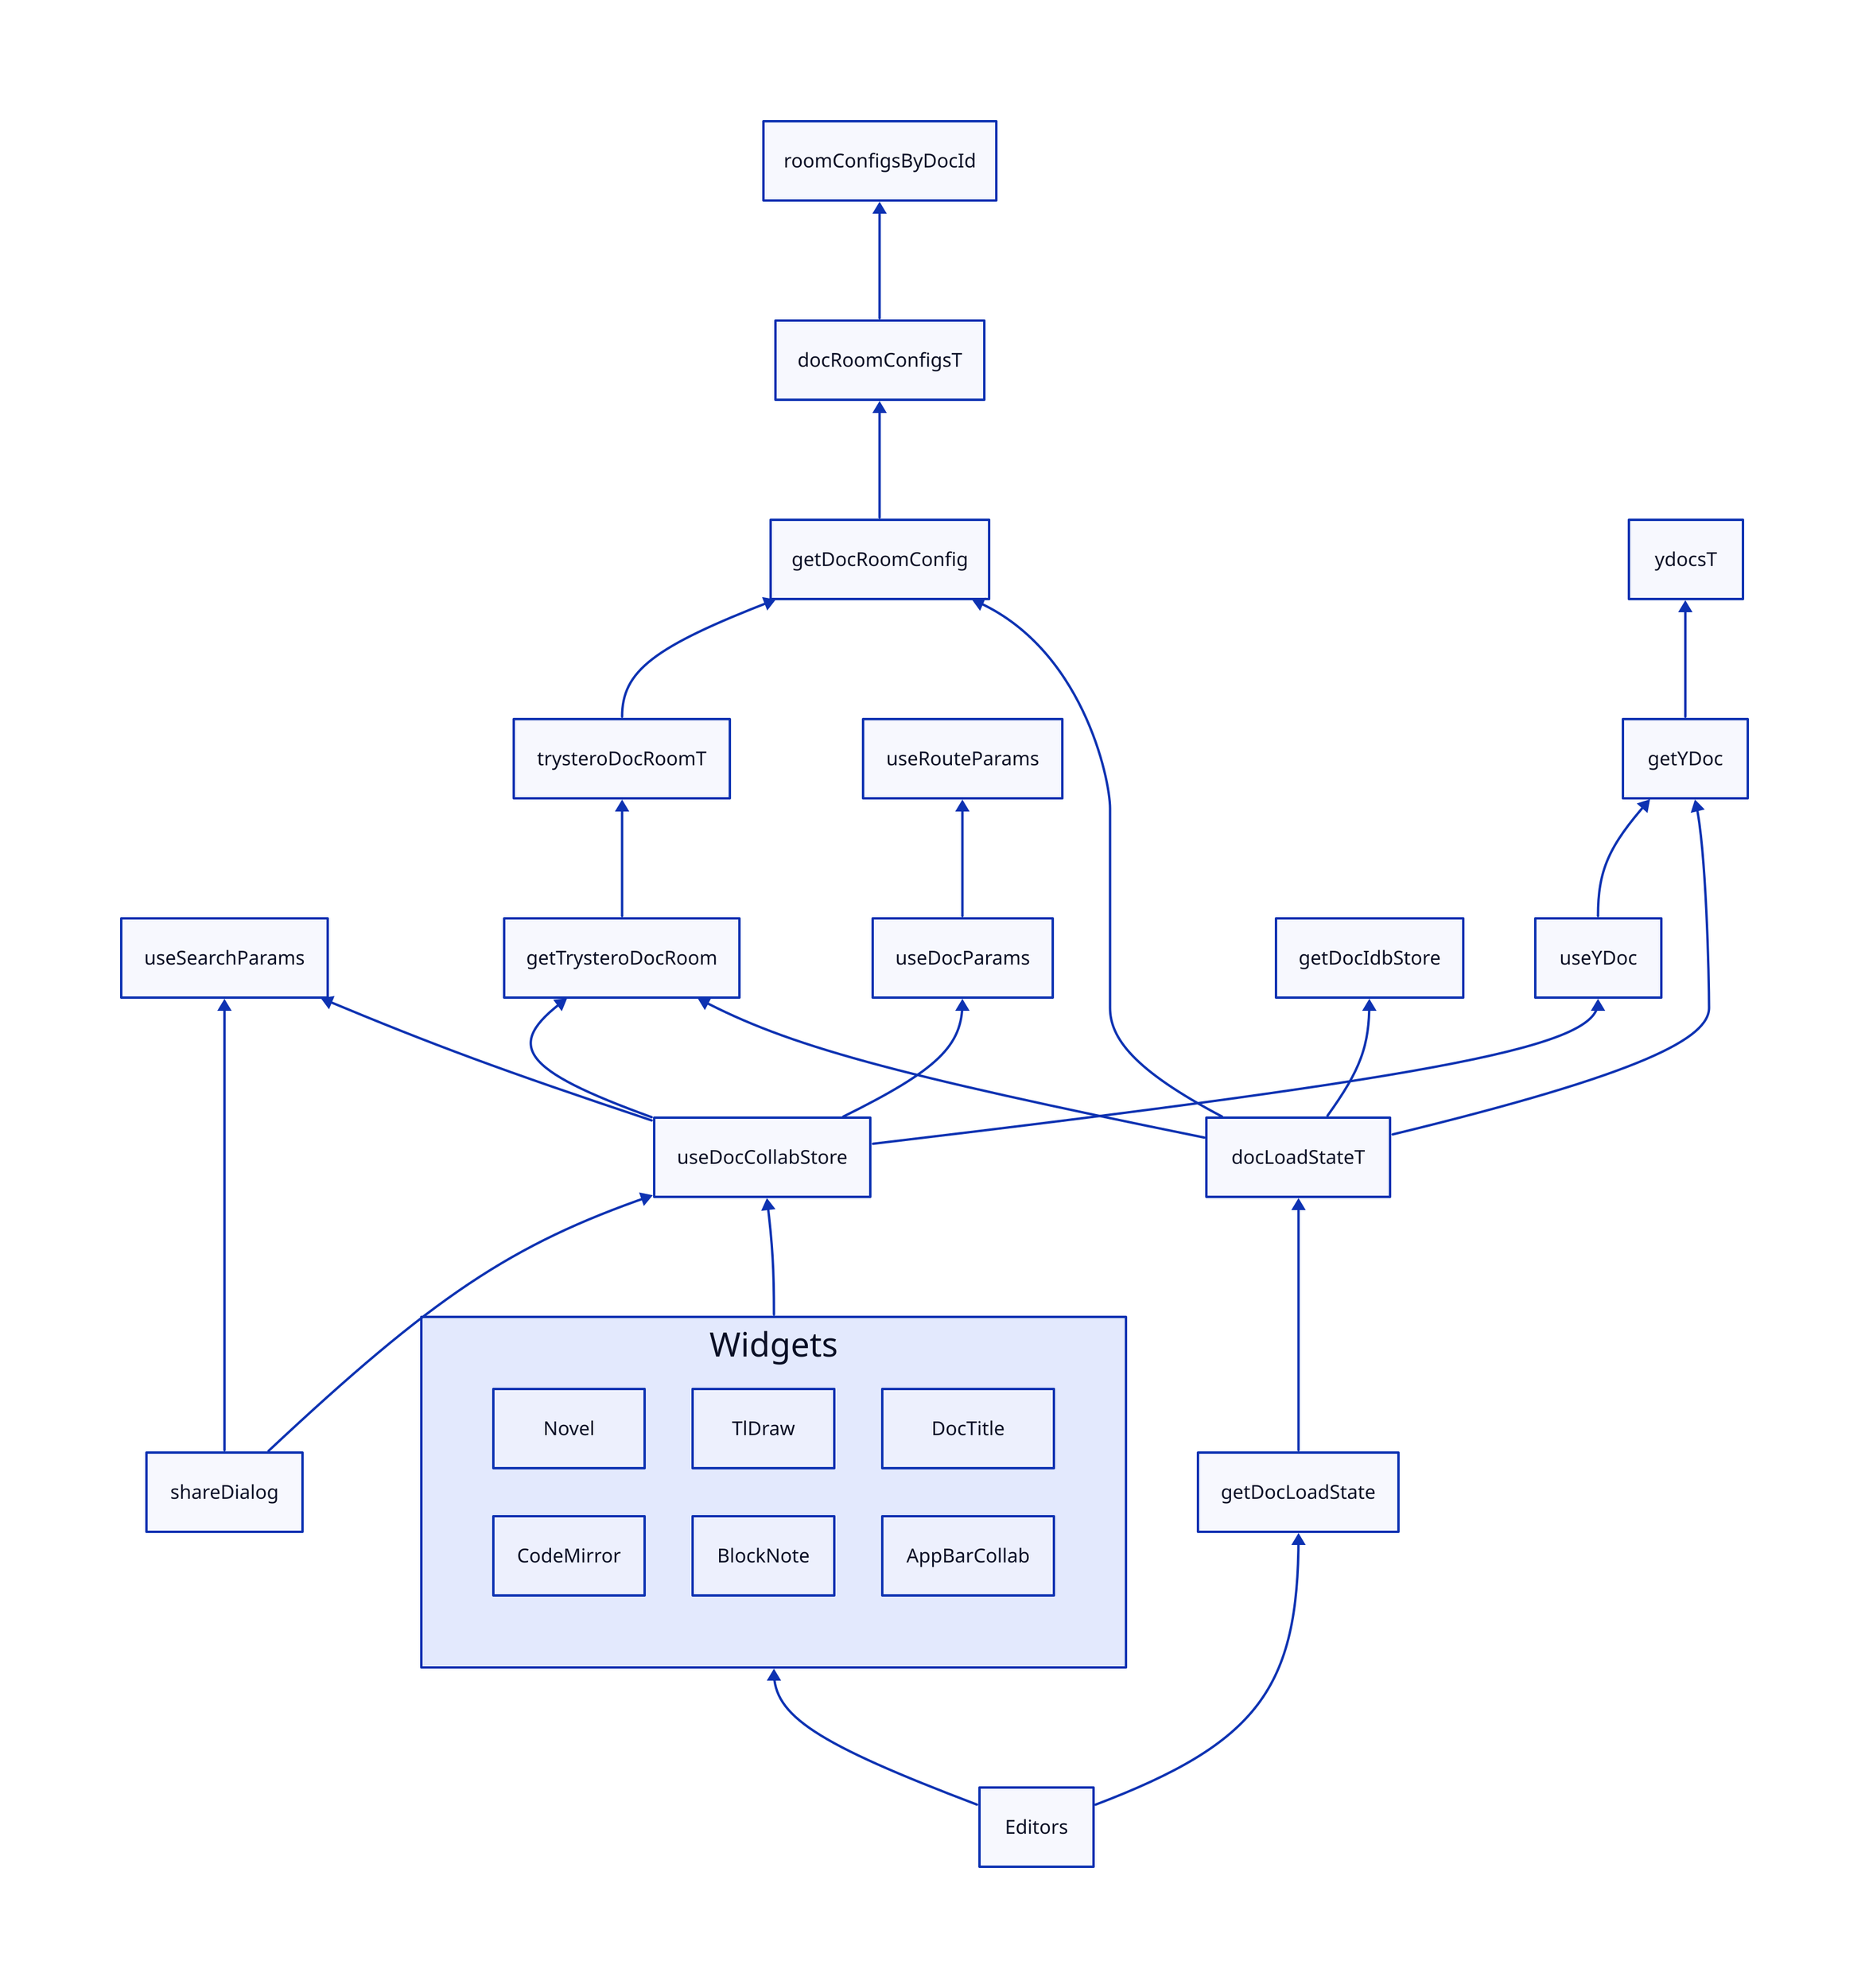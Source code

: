 direction: up
shareDialog -> useSearchParams
# shareDialog -> getDocRoomConfig
# shareDialog -> getTrysteroDocRoom
shareDialog -> useDocCollabStore

getDocRoomConfig -> docRoomConfigsT
getTrysteroDocRoom -> trysteroDocRoomT
trysteroDocRoomT -> getDocRoomConfig

docRoomConfigsT -> roomConfigsByDocId

useDocCollabStore -> useDocParams -> useRouteParams
useDocCollabStore -> getTrysteroDocRoom
useDocCollabStore -> useSearchParams
useDocCollabStore -> useYDoc -> getYDoc

Widgets -> useDocCollabStore

getYDoc -> ydocsT

getDocLoadState -> docLoadStateT

docLoadStateT -> getTrysteroDocRoom
docLoadStateT -> getDocRoomConfig
docLoadStateT -> getDocIdbStore
docLoadStateT -> getYDoc

Editors -> getDocLoadState
Editors: {
}
Editors -> Widgets

Widgets: {
  grid-columns: 3
  Novel
  CodeMirror
  TlDraw
  BlockNote
  DocTitle
  AppBarCollab
}